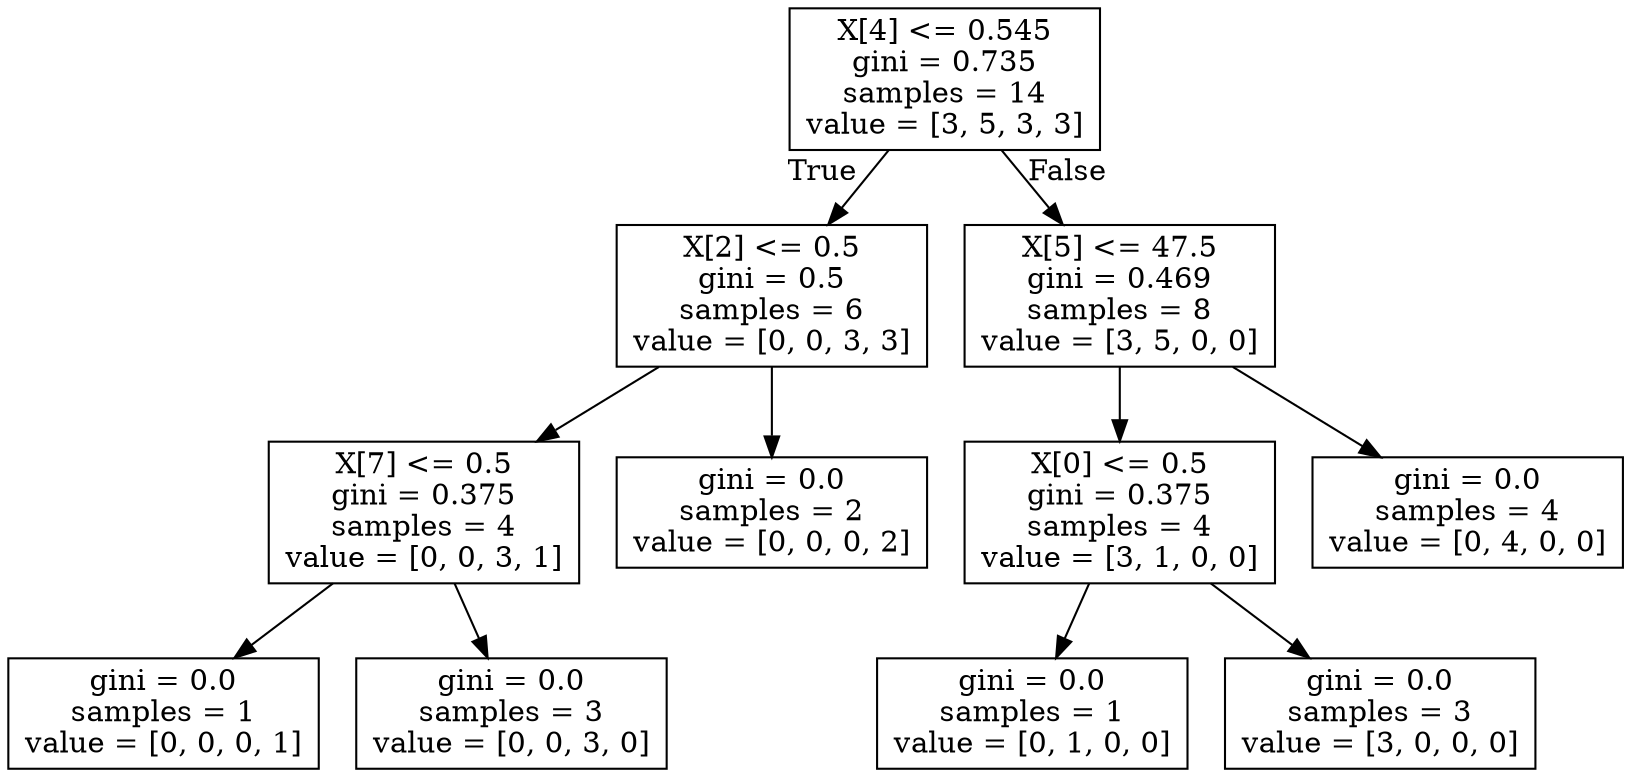 digraph Tree {
node [shape=box] ;
0 [label="X[4] <= 0.545\ngini = 0.735\nsamples = 14\nvalue = [3, 5, 3, 3]"] ;
1 [label="X[2] <= 0.5\ngini = 0.5\nsamples = 6\nvalue = [0, 0, 3, 3]"] ;
0 -> 1 [labeldistance=2.5, labelangle=45, headlabel="True"] ;
2 [label="X[7] <= 0.5\ngini = 0.375\nsamples = 4\nvalue = [0, 0, 3, 1]"] ;
1 -> 2 ;
3 [label="gini = 0.0\nsamples = 1\nvalue = [0, 0, 0, 1]"] ;
2 -> 3 ;
4 [label="gini = 0.0\nsamples = 3\nvalue = [0, 0, 3, 0]"] ;
2 -> 4 ;
5 [label="gini = 0.0\nsamples = 2\nvalue = [0, 0, 0, 2]"] ;
1 -> 5 ;
6 [label="X[5] <= 47.5\ngini = 0.469\nsamples = 8\nvalue = [3, 5, 0, 0]"] ;
0 -> 6 [labeldistance=2.5, labelangle=-45, headlabel="False"] ;
7 [label="X[0] <= 0.5\ngini = 0.375\nsamples = 4\nvalue = [3, 1, 0, 0]"] ;
6 -> 7 ;
8 [label="gini = 0.0\nsamples = 1\nvalue = [0, 1, 0, 0]"] ;
7 -> 8 ;
9 [label="gini = 0.0\nsamples = 3\nvalue = [3, 0, 0, 0]"] ;
7 -> 9 ;
10 [label="gini = 0.0\nsamples = 4\nvalue = [0, 4, 0, 0]"] ;
6 -> 10 ;
}